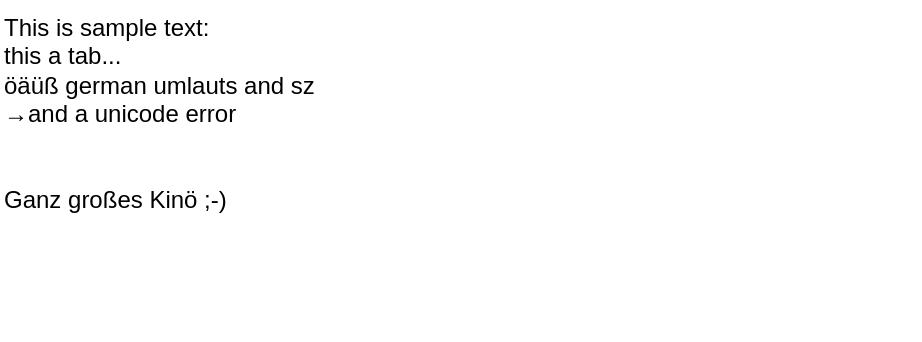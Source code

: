 <mxfile version="15.8.9" type="github">
  <diagram name="Page-1" id="97a40813-6b03-0c74-37c1-0168de264b11">
    <mxGraphModel dx="982" dy="546" grid="1" gridSize="10" guides="1" tooltips="1" connect="1" arrows="1" fold="1" page="1" pageScale="1" pageWidth="500" pageHeight="300" background="#ffffff" math="0" shadow="0">
      <root>
        <mxCell id="0" />
        <mxCell id="1" parent="0" />
        <mxCell id="cv6zj2Yb9vOqQAu9hbqg-2" value="This is sample text:&lt;br&gt;&lt;span&gt; &lt;/span&gt;this a tab...&lt;br&gt;öäüß german umlauts and sz&lt;br&gt;→and a unicode error&lt;br&gt;&lt;br&gt;&lt;br&gt;Ganz großes Kinö ;-)" style="text;html=1;strokeColor=none;fillColor=none;align=left;verticalAlign=top;whiteSpace=wrap;rounded=0;" parent="1" vertex="1">
          <mxGeometry x="10" y="10" width="460" height="170" as="geometry" />
        </mxCell>
      </root>
    </mxGraphModel>
  </diagram>
</mxfile>
